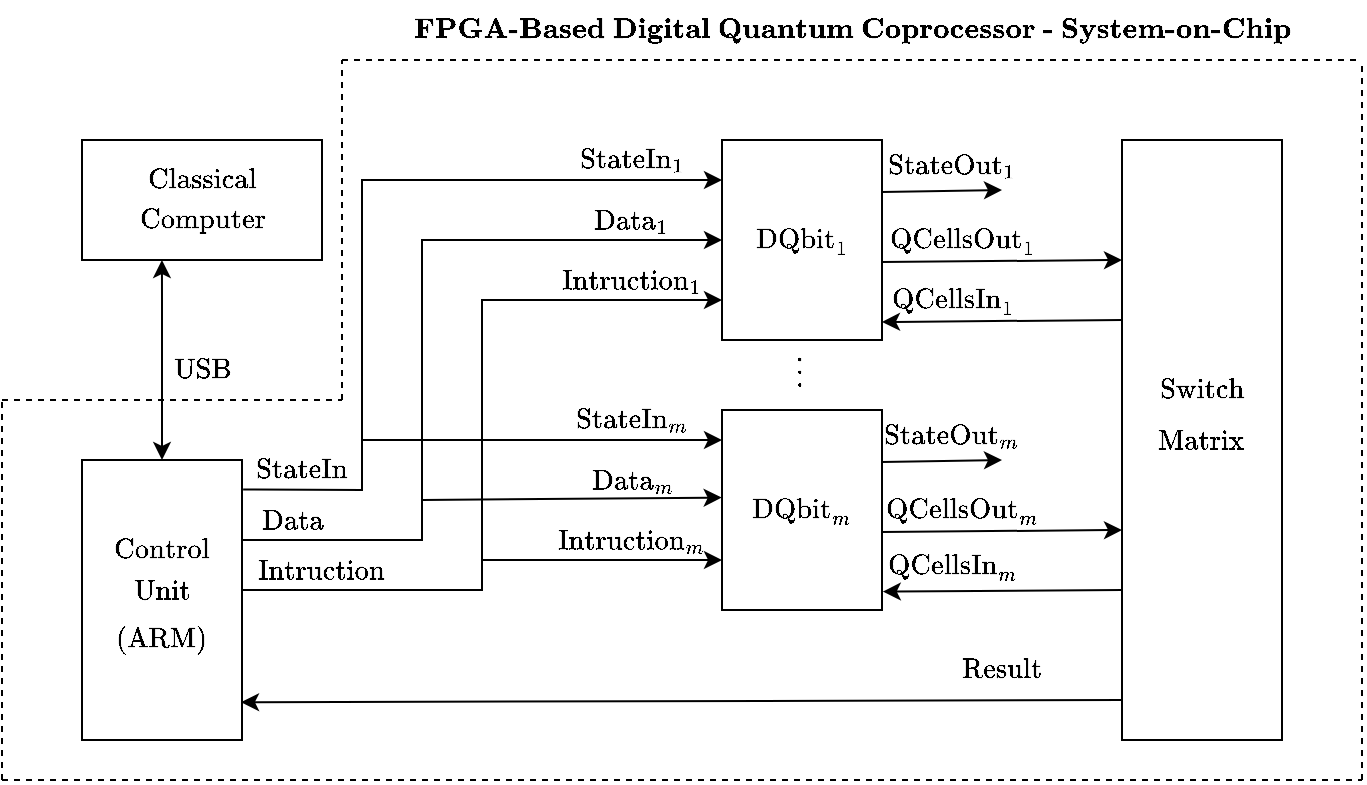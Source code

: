 <mxfile version="24.7.17">
  <diagram name="Page-1" id="jZ0LxyZV7y2Rt8qekWQ8">
    <mxGraphModel dx="1687" dy="992" grid="1" gridSize="10" guides="1" tooltips="1" connect="1" arrows="1" fold="1" page="1" pageScale="1" pageWidth="1169" pageHeight="827" math="1" shadow="0">
      <root>
        <mxCell id="0" />
        <mxCell id="1" parent="0" />
        <mxCell id="7bcrf3msrehZK2Avg0mC-1" value="" style="rounded=0;whiteSpace=wrap;html=1;" vertex="1" parent="1">
          <mxGeometry x="284" y="288" width="120" height="60" as="geometry" />
        </mxCell>
        <mxCell id="7bcrf3msrehZK2Avg0mC-2" value="$$\text{Classical}$$" style="text;html=1;align=center;verticalAlign=middle;whiteSpace=wrap;rounded=0;" vertex="1" parent="1">
          <mxGeometry x="284" y="298" width="120" height="20" as="geometry" />
        </mxCell>
        <mxCell id="7bcrf3msrehZK2Avg0mC-3" value="$$\text{Computer}$$" style="text;html=1;align=center;verticalAlign=middle;whiteSpace=wrap;rounded=0;" vertex="1" parent="1">
          <mxGeometry x="284" y="318" width="120" height="20" as="geometry" />
        </mxCell>
        <mxCell id="7bcrf3msrehZK2Avg0mC-4" value="" style="rounded=0;whiteSpace=wrap;html=1;" vertex="1" parent="1">
          <mxGeometry x="284" y="448" width="80" height="140" as="geometry" />
        </mxCell>
        <mxCell id="7bcrf3msrehZK2Avg0mC-5" value="$$\text{Control}$$" style="text;html=1;align=center;verticalAlign=middle;whiteSpace=wrap;rounded=0;" vertex="1" parent="1">
          <mxGeometry x="284" y="483" width="80" height="20" as="geometry" />
        </mxCell>
        <mxCell id="7bcrf3msrehZK2Avg0mC-6" value="$$\text{Unit}$$" style="text;html=1;align=center;verticalAlign=middle;whiteSpace=wrap;rounded=0;" vertex="1" parent="1">
          <mxGeometry x="284" y="503" width="80" height="20" as="geometry" />
        </mxCell>
        <mxCell id="7bcrf3msrehZK2Avg0mC-7" value="$$(\text{ARM})$$" style="text;html=1;align=center;verticalAlign=middle;whiteSpace=wrap;rounded=0;" vertex="1" parent="1">
          <mxGeometry x="284" y="528" width="80" height="20" as="geometry" />
        </mxCell>
        <mxCell id="7bcrf3msrehZK2Avg0mC-8" value="$$\text{DQbit}_1$$" style="rounded=0;whiteSpace=wrap;html=1;" vertex="1" parent="1">
          <mxGeometry x="604" y="288" width="80" height="100" as="geometry" />
        </mxCell>
        <mxCell id="7bcrf3msrehZK2Avg0mC-9" value="$$\text{DQbit}_m$$" style="rounded=0;whiteSpace=wrap;html=1;" vertex="1" parent="1">
          <mxGeometry x="604" y="423" width="80" height="100" as="geometry" />
        </mxCell>
        <mxCell id="7bcrf3msrehZK2Avg0mC-10" value="" style="endArrow=classic;startArrow=classic;html=1;rounded=0;exitX=0.5;exitY=0;exitDx=0;exitDy=0;entryX=0.333;entryY=1;entryDx=0;entryDy=0;entryPerimeter=0;" edge="1" parent="1" source="7bcrf3msrehZK2Avg0mC-4" target="7bcrf3msrehZK2Avg0mC-1">
          <mxGeometry width="50" height="50" relative="1" as="geometry">
            <mxPoint x="444" y="618" as="sourcePoint" />
            <mxPoint x="344" y="368" as="targetPoint" />
            <Array as="points">
              <mxPoint x="324" y="368" />
            </Array>
          </mxGeometry>
        </mxCell>
        <mxCell id="7bcrf3msrehZK2Avg0mC-11" value="" style="rounded=0;whiteSpace=wrap;html=1;" vertex="1" parent="1">
          <mxGeometry x="804" y="288" width="80" height="300" as="geometry" />
        </mxCell>
        <mxCell id="7bcrf3msrehZK2Avg0mC-12" value="$$\text{Switch}$$" style="text;html=1;align=center;verticalAlign=middle;whiteSpace=wrap;rounded=0;" vertex="1" parent="1">
          <mxGeometry x="804" y="403" width="80" height="20" as="geometry" />
        </mxCell>
        <mxCell id="7bcrf3msrehZK2Avg0mC-13" value="$$\text{Matrix}$$" style="text;html=1;align=center;verticalAlign=middle;whiteSpace=wrap;rounded=0;" vertex="1" parent="1">
          <mxGeometry x="804" y="428" width="80" height="20" as="geometry" />
        </mxCell>
        <mxCell id="7bcrf3msrehZK2Avg0mC-15" value="" style="endArrow=classic;html=1;rounded=0;exitX=0;exitY=0.75;exitDx=0;exitDy=0;entryX=1.005;entryY=0.908;entryDx=0;entryDy=0;entryPerimeter=0;" edge="1" parent="1" source="7bcrf3msrehZK2Avg0mC-11" target="7bcrf3msrehZK2Avg0mC-9">
          <mxGeometry width="50" height="50" relative="1" as="geometry">
            <mxPoint x="744" y="658" as="sourcePoint" />
            <mxPoint x="794" y="608" as="targetPoint" />
          </mxGeometry>
        </mxCell>
        <mxCell id="7bcrf3msrehZK2Avg0mC-16" value="" style="endArrow=classic;html=1;rounded=0;exitX=0;exitY=0.75;exitDx=0;exitDy=0;entryX=1.005;entryY=0.908;entryDx=0;entryDy=0;entryPerimeter=0;" edge="1" parent="1">
          <mxGeometry width="50" height="50" relative="1" as="geometry">
            <mxPoint x="684" y="484" as="sourcePoint" />
            <mxPoint x="804" y="483" as="targetPoint" />
          </mxGeometry>
        </mxCell>
        <mxCell id="7bcrf3msrehZK2Avg0mC-17" value="" style="endArrow=classic;html=1;rounded=0;exitX=0;exitY=0.75;exitDx=0;exitDy=0;" edge="1" parent="1">
          <mxGeometry width="50" height="50" relative="1" as="geometry">
            <mxPoint x="684" y="449" as="sourcePoint" />
            <mxPoint x="744" y="448" as="targetPoint" />
          </mxGeometry>
        </mxCell>
        <mxCell id="7bcrf3msrehZK2Avg0mC-18" value="$$\text{Result}$$" style="text;html=1;align=center;verticalAlign=middle;whiteSpace=wrap;rounded=0;" vertex="1" parent="1">
          <mxGeometry x="714" y="538" width="60" height="30" as="geometry" />
        </mxCell>
        <mxCell id="7bcrf3msrehZK2Avg0mC-19" value="$$\text{StateOut}_m$$" style="text;html=1;align=center;verticalAlign=middle;whiteSpace=wrap;rounded=0;" vertex="1" parent="1">
          <mxGeometry x="684" y="423" width="70" height="25" as="geometry" />
        </mxCell>
        <mxCell id="7bcrf3msrehZK2Avg0mC-21" value="$$\text{QCellsOut}_m$$" style="text;html=1;align=center;verticalAlign=middle;whiteSpace=wrap;rounded=0;" vertex="1" parent="1">
          <mxGeometry x="684" y="463" width="80" height="20" as="geometry" />
        </mxCell>
        <mxCell id="7bcrf3msrehZK2Avg0mC-22" value="$$\text{QCellsIn}_m$$" style="text;html=1;align=center;verticalAlign=middle;whiteSpace=wrap;rounded=0;" vertex="1" parent="1">
          <mxGeometry x="679" y="488" width="80" height="25" as="geometry" />
        </mxCell>
        <mxCell id="7bcrf3msrehZK2Avg0mC-23" value="" style="endArrow=classic;html=1;rounded=0;exitX=0;exitY=0.75;exitDx=0;exitDy=0;entryX=1.005;entryY=0.908;entryDx=0;entryDy=0;entryPerimeter=0;" edge="1" parent="1">
          <mxGeometry width="50" height="50" relative="1" as="geometry">
            <mxPoint x="804" y="378" as="sourcePoint" />
            <mxPoint x="684" y="379" as="targetPoint" />
          </mxGeometry>
        </mxCell>
        <mxCell id="7bcrf3msrehZK2Avg0mC-24" value="" style="endArrow=classic;html=1;rounded=0;exitX=0;exitY=0.75;exitDx=0;exitDy=0;entryX=1.005;entryY=0.908;entryDx=0;entryDy=0;entryPerimeter=0;" edge="1" parent="1">
          <mxGeometry width="50" height="50" relative="1" as="geometry">
            <mxPoint x="684" y="349" as="sourcePoint" />
            <mxPoint x="804" y="348" as="targetPoint" />
          </mxGeometry>
        </mxCell>
        <mxCell id="7bcrf3msrehZK2Avg0mC-25" value="" style="endArrow=classic;html=1;rounded=0;exitX=0;exitY=0.75;exitDx=0;exitDy=0;" edge="1" parent="1">
          <mxGeometry width="50" height="50" relative="1" as="geometry">
            <mxPoint x="684" y="314" as="sourcePoint" />
            <mxPoint x="744" y="313" as="targetPoint" />
          </mxGeometry>
        </mxCell>
        <mxCell id="7bcrf3msrehZK2Avg0mC-26" value="$$\text{StateOut}_1$$" style="text;html=1;align=center;verticalAlign=middle;whiteSpace=wrap;rounded=0;" vertex="1" parent="1">
          <mxGeometry x="684" y="288" width="70" height="25" as="geometry" />
        </mxCell>
        <mxCell id="7bcrf3msrehZK2Avg0mC-27" value="$$\text{QCellsOut}_1$$" style="text;html=1;align=center;verticalAlign=middle;whiteSpace=wrap;rounded=0;" vertex="1" parent="1">
          <mxGeometry x="684" y="328" width="80" height="20" as="geometry" />
        </mxCell>
        <mxCell id="7bcrf3msrehZK2Avg0mC-28" value="$$\text{QCellsIn}_1$$" style="text;html=1;align=center;verticalAlign=middle;whiteSpace=wrap;rounded=0;" vertex="1" parent="1">
          <mxGeometry x="679" y="358" width="80" height="20" as="geometry" />
        </mxCell>
        <mxCell id="7bcrf3msrehZK2Avg0mC-29" value="" style="endArrow=classic;html=1;rounded=0;exitX=0;exitY=0.75;exitDx=0;exitDy=0;entryX=0.994;entryY=0.865;entryDx=0;entryDy=0;entryPerimeter=0;" edge="1" parent="1" target="7bcrf3msrehZK2Avg0mC-4">
          <mxGeometry width="50" height="50" relative="1" as="geometry">
            <mxPoint x="804" y="568" as="sourcePoint" />
            <mxPoint x="684" y="569" as="targetPoint" />
          </mxGeometry>
        </mxCell>
        <mxCell id="7bcrf3msrehZK2Avg0mC-30" style="edgeStyle=orthogonalEdgeStyle;rounded=0;orthogonalLoop=1;jettySize=auto;html=1;exitX=1;exitY=0.5;exitDx=0;exitDy=0;" edge="1" parent="1" source="7bcrf3msrehZK2Avg0mC-6">
          <mxGeometry relative="1" as="geometry">
            <mxPoint x="604" y="368" as="targetPoint" />
            <Array as="points">
              <mxPoint x="484" y="513" />
              <mxPoint x="484" y="368" />
              <mxPoint x="604" y="368" />
            </Array>
          </mxGeometry>
        </mxCell>
        <mxCell id="7bcrf3msrehZK2Avg0mC-31" style="edgeStyle=orthogonalEdgeStyle;rounded=0;orthogonalLoop=1;jettySize=auto;html=1;exitX=1;exitY=0.25;exitDx=0;exitDy=0;entryX=0;entryY=0.5;entryDx=0;entryDy=0;" edge="1" parent="1" source="7bcrf3msrehZK2Avg0mC-5" target="7bcrf3msrehZK2Avg0mC-8">
          <mxGeometry relative="1" as="geometry">
            <Array as="points">
              <mxPoint x="454" y="488" />
              <mxPoint x="454" y="338" />
            </Array>
          </mxGeometry>
        </mxCell>
        <mxCell id="7bcrf3msrehZK2Avg0mC-32" value="" style="endArrow=classic;html=1;rounded=0;exitX=1.007;exitY=0.105;exitDx=0;exitDy=0;exitPerimeter=0;" edge="1" parent="1" source="7bcrf3msrehZK2Avg0mC-4">
          <mxGeometry width="50" height="50" relative="1" as="geometry">
            <mxPoint x="464" y="258" as="sourcePoint" />
            <mxPoint x="604" y="308" as="targetPoint" />
            <Array as="points">
              <mxPoint x="424" y="463" />
              <mxPoint x="424" y="308" />
            </Array>
          </mxGeometry>
        </mxCell>
        <mxCell id="7bcrf3msrehZK2Avg0mC-34" value="" style="endArrow=classic;html=1;rounded=0;entryX=0;entryY=0.15;entryDx=0;entryDy=0;entryPerimeter=0;" edge="1" parent="1" target="7bcrf3msrehZK2Avg0mC-9">
          <mxGeometry width="50" height="50" relative="1" as="geometry">
            <mxPoint x="424" y="438" as="sourcePoint" />
            <mxPoint x="524" y="388" as="targetPoint" />
          </mxGeometry>
        </mxCell>
        <mxCell id="7bcrf3msrehZK2Avg0mC-35" value="" style="endArrow=classic;html=1;rounded=0;entryX=-0.002;entryY=0.438;entryDx=0;entryDy=0;entryPerimeter=0;" edge="1" parent="1" target="7bcrf3msrehZK2Avg0mC-9">
          <mxGeometry width="50" height="50" relative="1" as="geometry">
            <mxPoint x="454" y="468" as="sourcePoint" />
            <mxPoint x="524" y="388" as="targetPoint" />
          </mxGeometry>
        </mxCell>
        <mxCell id="7bcrf3msrehZK2Avg0mC-36" value="" style="endArrow=classic;html=1;rounded=0;entryX=0;entryY=0.75;entryDx=0;entryDy=0;" edge="1" parent="1" target="7bcrf3msrehZK2Avg0mC-9">
          <mxGeometry width="50" height="50" relative="1" as="geometry">
            <mxPoint x="484" y="498" as="sourcePoint" />
            <mxPoint x="524" y="388" as="targetPoint" />
          </mxGeometry>
        </mxCell>
        <mxCell id="7bcrf3msrehZK2Avg0mC-37" value="$$\text{StateIn}_1$$" style="text;html=1;align=center;verticalAlign=middle;whiteSpace=wrap;rounded=0;" vertex="1" parent="1">
          <mxGeometry x="524" y="288" width="70" height="20" as="geometry" />
        </mxCell>
        <mxCell id="7bcrf3msrehZK2Avg0mC-38" value="$$\text{Data}_1$$" style="text;html=1;align=center;verticalAlign=middle;whiteSpace=wrap;rounded=0;" vertex="1" parent="1">
          <mxGeometry x="524" y="318" width="70" height="20" as="geometry" />
        </mxCell>
        <mxCell id="7bcrf3msrehZK2Avg0mC-41" value="$$\text{Intruction}_1$$" style="text;html=1;align=center;verticalAlign=middle;whiteSpace=wrap;rounded=0;" vertex="1" parent="1">
          <mxGeometry x="524" y="348" width="70" height="20" as="geometry" />
        </mxCell>
        <mxCell id="7bcrf3msrehZK2Avg0mC-42" value="$$\text{StateIn}_m$$" style="text;html=1;align=center;verticalAlign=middle;whiteSpace=wrap;rounded=0;" vertex="1" parent="1">
          <mxGeometry x="524" y="418" width="70" height="20" as="geometry" />
        </mxCell>
        <mxCell id="7bcrf3msrehZK2Avg0mC-43" value="$$\text{Data}_m$$" style="text;html=1;align=center;verticalAlign=middle;whiteSpace=wrap;rounded=0;" vertex="1" parent="1">
          <mxGeometry x="524" y="448" width="70" height="20" as="geometry" />
        </mxCell>
        <mxCell id="7bcrf3msrehZK2Avg0mC-44" value="$$\text{Intruction}_m$$" style="text;html=1;align=center;verticalAlign=middle;whiteSpace=wrap;rounded=0;" vertex="1" parent="1">
          <mxGeometry x="524" y="478" width="70" height="20" as="geometry" />
        </mxCell>
        <mxCell id="7bcrf3msrehZK2Avg0mC-45" value="$$\text{StateIn}$$" style="text;html=1;align=center;verticalAlign=middle;whiteSpace=wrap;rounded=0;" vertex="1" parent="1">
          <mxGeometry x="364" y="443" width="60" height="20" as="geometry" />
        </mxCell>
        <mxCell id="7bcrf3msrehZK2Avg0mC-46" value="$$\text{Data}$$" style="text;html=1;align=center;verticalAlign=middle;whiteSpace=wrap;rounded=0;" vertex="1" parent="1">
          <mxGeometry x="364" y="468" width="50" height="20" as="geometry" />
        </mxCell>
        <mxCell id="7bcrf3msrehZK2Avg0mC-47" value="$$\text{Intruction}$$" style="text;html=1;align=center;verticalAlign=middle;whiteSpace=wrap;rounded=0;" vertex="1" parent="1">
          <mxGeometry x="364" y="493" width="80" height="20" as="geometry" />
        </mxCell>
        <mxCell id="7bcrf3msrehZK2Avg0mC-48" value="$$\text{USB}$$" style="text;html=1;align=center;verticalAlign=middle;whiteSpace=wrap;rounded=0;" vertex="1" parent="1">
          <mxGeometry x="324" y="388" width="40" height="30" as="geometry" />
        </mxCell>
        <mxCell id="7bcrf3msrehZK2Avg0mC-49" value="" style="endArrow=none;dashed=1;html=1;rounded=0;" edge="1" parent="1">
          <mxGeometry width="50" height="50" relative="1" as="geometry">
            <mxPoint x="244" y="608" as="sourcePoint" />
            <mxPoint x="244" y="418" as="targetPoint" />
          </mxGeometry>
        </mxCell>
        <mxCell id="7bcrf3msrehZK2Avg0mC-50" value="" style="endArrow=none;dashed=1;html=1;rounded=0;" edge="1" parent="1">
          <mxGeometry width="50" height="50" relative="1" as="geometry">
            <mxPoint x="244" y="608" as="sourcePoint" />
            <mxPoint x="924" y="608" as="targetPoint" />
          </mxGeometry>
        </mxCell>
        <mxCell id="7bcrf3msrehZK2Avg0mC-51" value="" style="endArrow=none;dashed=1;html=1;rounded=0;" edge="1" parent="1">
          <mxGeometry width="50" height="50" relative="1" as="geometry">
            <mxPoint x="414" y="248" as="sourcePoint" />
            <mxPoint x="924" y="248" as="targetPoint" />
          </mxGeometry>
        </mxCell>
        <mxCell id="7bcrf3msrehZK2Avg0mC-52" value="" style="endArrow=none;dashed=1;html=1;rounded=0;" edge="1" parent="1">
          <mxGeometry width="50" height="50" relative="1" as="geometry">
            <mxPoint x="924" y="608" as="sourcePoint" />
            <mxPoint x="924" y="248" as="targetPoint" />
          </mxGeometry>
        </mxCell>
        <mxCell id="7bcrf3msrehZK2Avg0mC-53" value="" style="endArrow=none;dashed=1;html=1;rounded=0;" edge="1" parent="1">
          <mxGeometry width="50" height="50" relative="1" as="geometry">
            <mxPoint x="414" y="418" as="sourcePoint" />
            <mxPoint x="414" y="248" as="targetPoint" />
          </mxGeometry>
        </mxCell>
        <mxCell id="7bcrf3msrehZK2Avg0mC-54" value="" style="endArrow=none;dashed=1;html=1;rounded=0;" edge="1" parent="1">
          <mxGeometry width="50" height="50" relative="1" as="geometry">
            <mxPoint x="244" y="418" as="sourcePoint" />
            <mxPoint x="414" y="418" as="targetPoint" />
          </mxGeometry>
        </mxCell>
        <mxCell id="7bcrf3msrehZK2Avg0mC-55" value="$$\textbf{FPGA-Based Digital Quantum Coprocessor - System-on-Chip}$$" style="text;html=1;align=center;verticalAlign=middle;whiteSpace=wrap;rounded=0;" vertex="1" parent="1">
          <mxGeometry x="414" y="218" width="510" height="30" as="geometry" />
        </mxCell>
        <mxCell id="7bcrf3msrehZK2Avg0mC-56" value="$$\cdots$$" style="text;html=1;align=center;verticalAlign=middle;whiteSpace=wrap;rounded=0;rotation=90;" vertex="1" parent="1">
          <mxGeometry x="628.25" y="398.75" width="31.5" height="10" as="geometry" />
        </mxCell>
      </root>
    </mxGraphModel>
  </diagram>
</mxfile>
